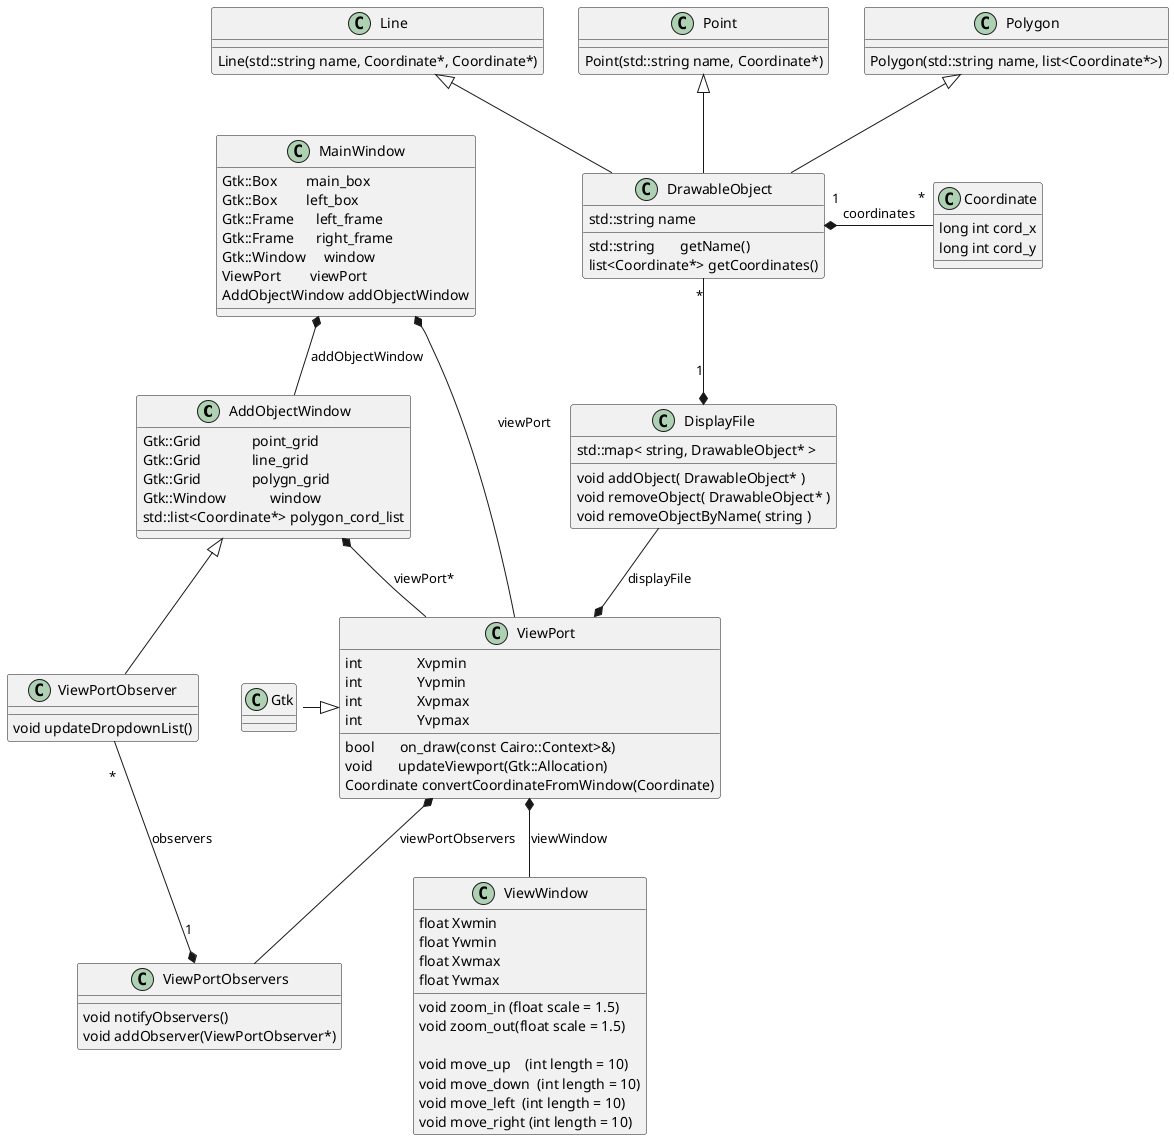 
@startuml
  skinparam defaultFontName Consolas

  AddObjectWindow <|-- ViewPortObserver
  AddObjectWindow  *-- ViewPort        : viewPort*

  DrawableObject "1\n"  *-right- "*\n" Coordinate: coordinates
  DisplayFile    "1\n"  *-up- "*" DrawableObject

  Line               <|-- DrawableObject
  Point              <|-- DrawableObject
  Polygon            <|-- DrawableObject

  MainWindow       *-- ViewPort        : viewPort\n\n\n\n\n
  MainWindow       *-- AddObjectWindow : addObjectWindow

  ViewPort   <|-left- Gtk::DrawingArea
  ViewPort    *-- ViewWindow           : viewWindow
  ViewPort    *-up- DisplayFile        : displayFile
  ViewPort    *-- ViewPortObservers    : viewPortObservers

  ViewPortObservers "1\n" *-up- "\n*" ViewPortObserver : observers

  class AddObjectWindow {
    Gtk::Grid              point_grid
    Gtk::Grid              line_grid
    Gtk::Grid              polygn_grid
    Gtk::Window            window
    std::list<Coordinate*> polygon_cord_list
  }

  class Coordinate {
    long int cord_x
    long int cord_y
  }

  class DisplayFile {
    std::map< string, DrawableObject* >
    void addObject( DrawableObject* )
    void removeObject( DrawableObject* )
    void removeObjectByName( string )
  }

  class DrawableObject {
    std::string name
    std::string       getName()
    list<Coordinate*> getCoordinates()
  }

  class Line {
    Line(std::string name, Coordinate*, Coordinate*)
  }

  class Point {
    Point(std::string name, Coordinate*)
  }

  class Polygon {
    Polygon(std::string name, list<Coordinate*>)
  }

  class MainWindow {
    Gtk::Box        main_box
    Gtk::Box        left_box
    Gtk::Frame      left_frame
    Gtk::Frame      right_frame
    Gtk::Window     window
    ViewPort        viewPort
    AddObjectWindow addObjectWindow
  }

  class ViewPort {
    int               Xvpmin
    int               Yvpmin
    int               Xvpmax
    int               Yvpmax

    bool       on_draw(const Cairo::Context>&)
    void       updateViewport(Gtk::Allocation)
    Coordinate convertCoordinateFromWindow(Coordinate)
  }

  class ViewPortObserver {
    void updateDropdownList()
  }

  class ViewPortObservers {
    void notifyObservers()
    void addObserver(ViewPortObserver*)
  }

  class ViewWindow {
    float Xwmin
    float Ywmin
    float Xwmax
    float Ywmax

    void zoom_in (float scale = 1.5)
    void zoom_out(float scale = 1.5)

    void move_up    (int length = 10)
    void move_down  (int length = 10)
    void move_left  (int length = 10)
    void move_right (int length = 10)
  }

@enduml
